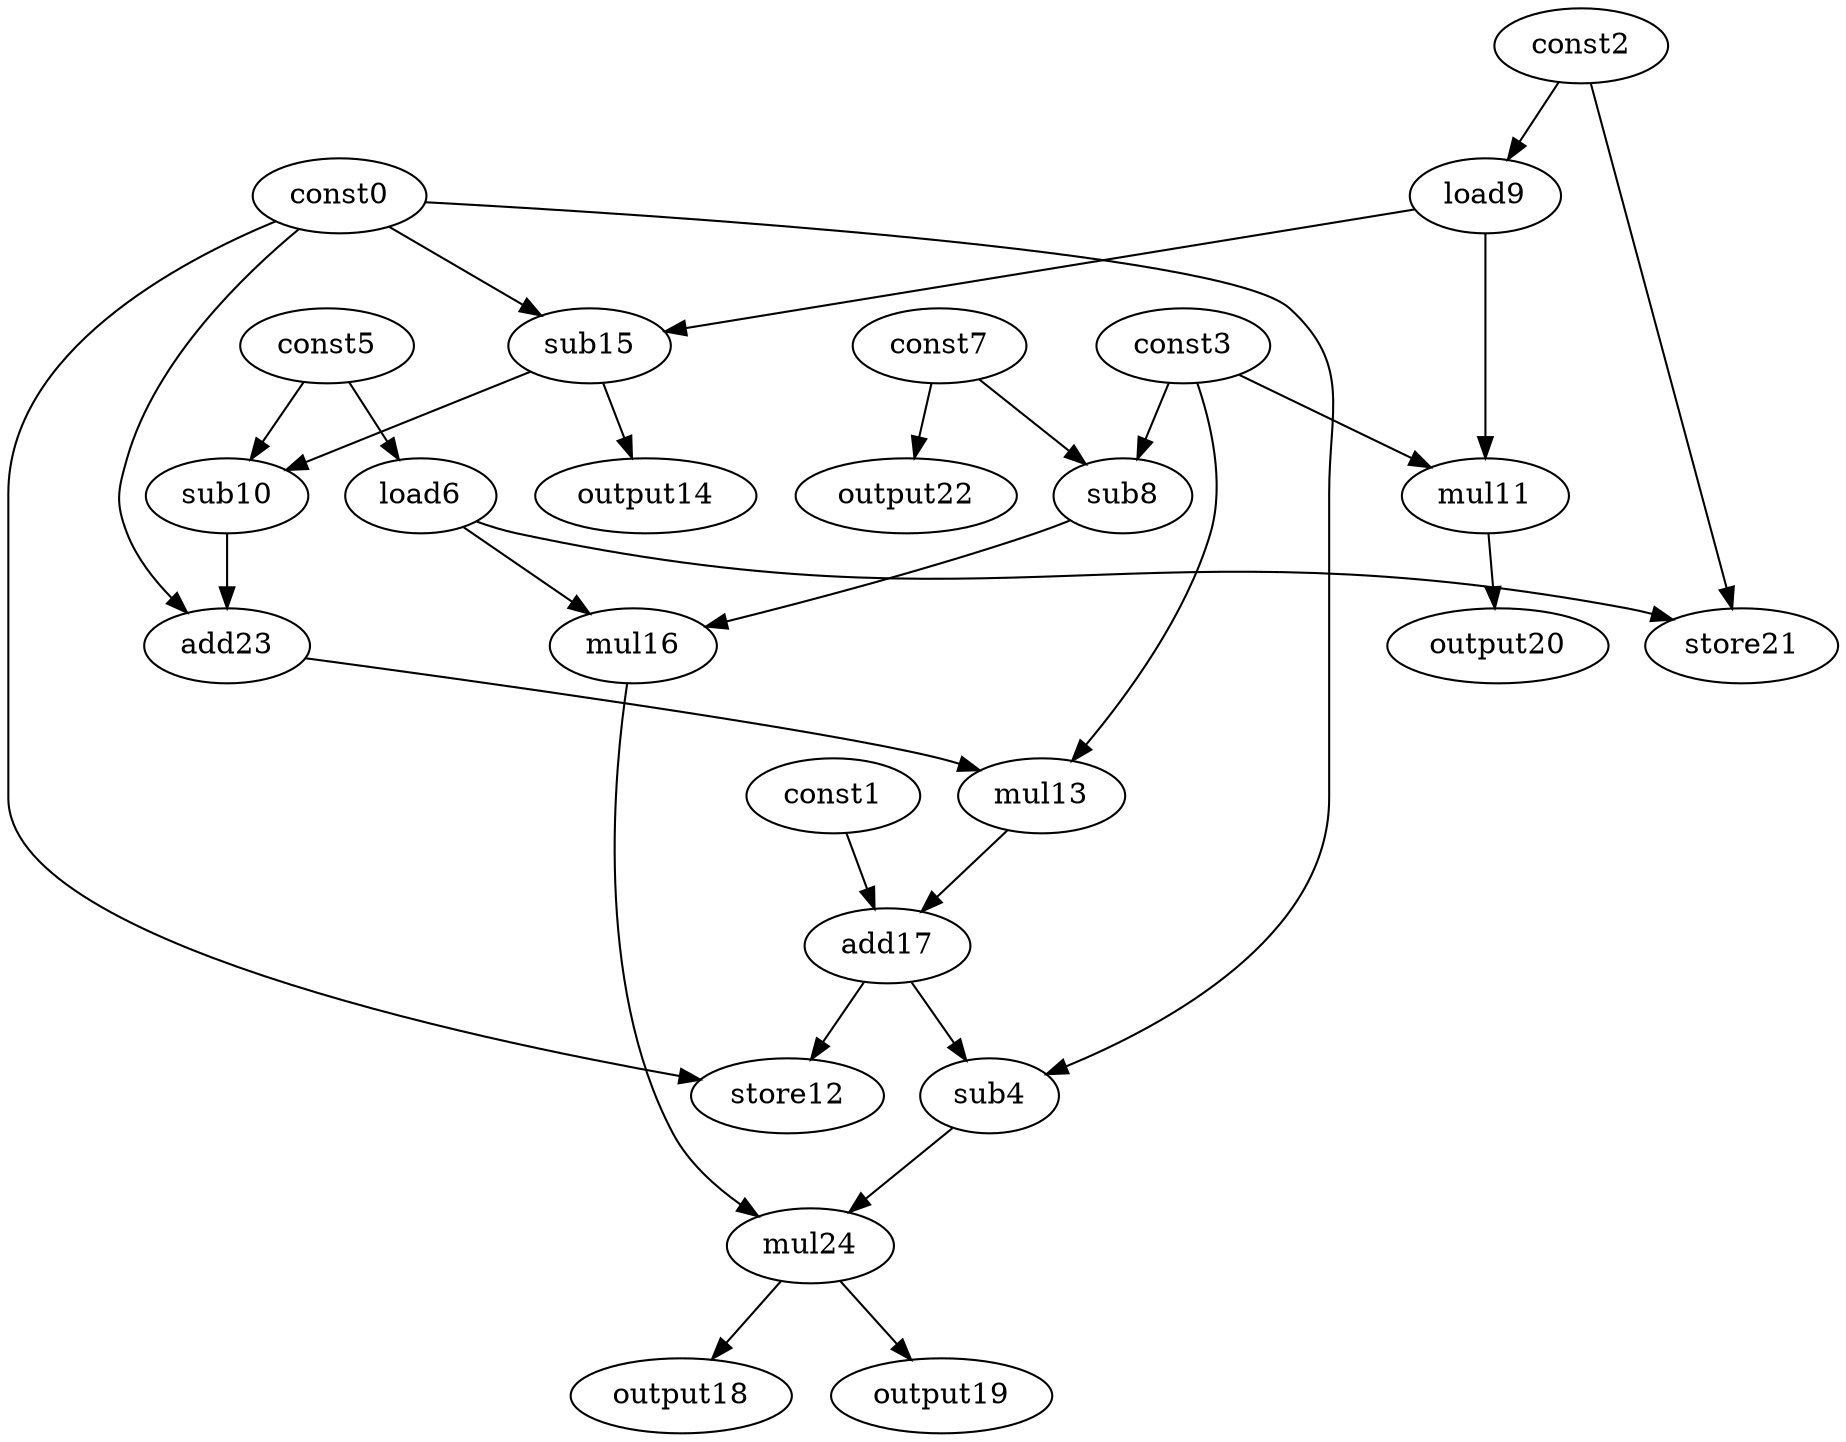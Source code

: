 digraph G { 
const0[opcode=const]; 
const1[opcode=const]; 
const2[opcode=const]; 
const3[opcode=const]; 
sub4[opcode=sub]; 
const5[opcode=const]; 
load6[opcode=load]; 
const7[opcode=const]; 
sub8[opcode=sub]; 
load9[opcode=load]; 
sub10[opcode=sub]; 
mul11[opcode=mul]; 
store12[opcode=store]; 
mul13[opcode=mul]; 
output14[opcode=output]; 
sub15[opcode=sub]; 
mul16[opcode=mul]; 
add17[opcode=add]; 
output18[opcode=output]; 
output19[opcode=output]; 
output20[opcode=output]; 
store21[opcode=store]; 
output22[opcode=output]; 
add23[opcode=add]; 
mul24[opcode=mul]; 
const5->load6[operand=0];
const3->sub8[operand=0];
const7->sub8[operand=1];
const2->load9[operand=0];
const7->output22[operand=0];
load9->mul11[operand=0];
const3->mul11[operand=1];
const0->sub15[operand=0];
load9->sub15[operand=1];
sub8->mul16[operand=0];
load6->mul16[operand=1];
const2->store21[operand=0];
load6->store21[operand=1];
const5->sub10[operand=0];
sub15->sub10[operand=1];
sub15->output14[operand=0];
mul11->output20[operand=0];
const0->add23[operand=0];
sub10->add23[operand=1];
const3->mul13[operand=0];
add23->mul13[operand=1];
const1->add17[operand=0];
mul13->add17[operand=1];
const0->sub4[operand=0];
add17->sub4[operand=1];
const0->store12[operand=0];
add17->store12[operand=1];
mul16->mul24[operand=0];
sub4->mul24[operand=1];
mul24->output18[operand=0];
mul24->output19[operand=0];
}
